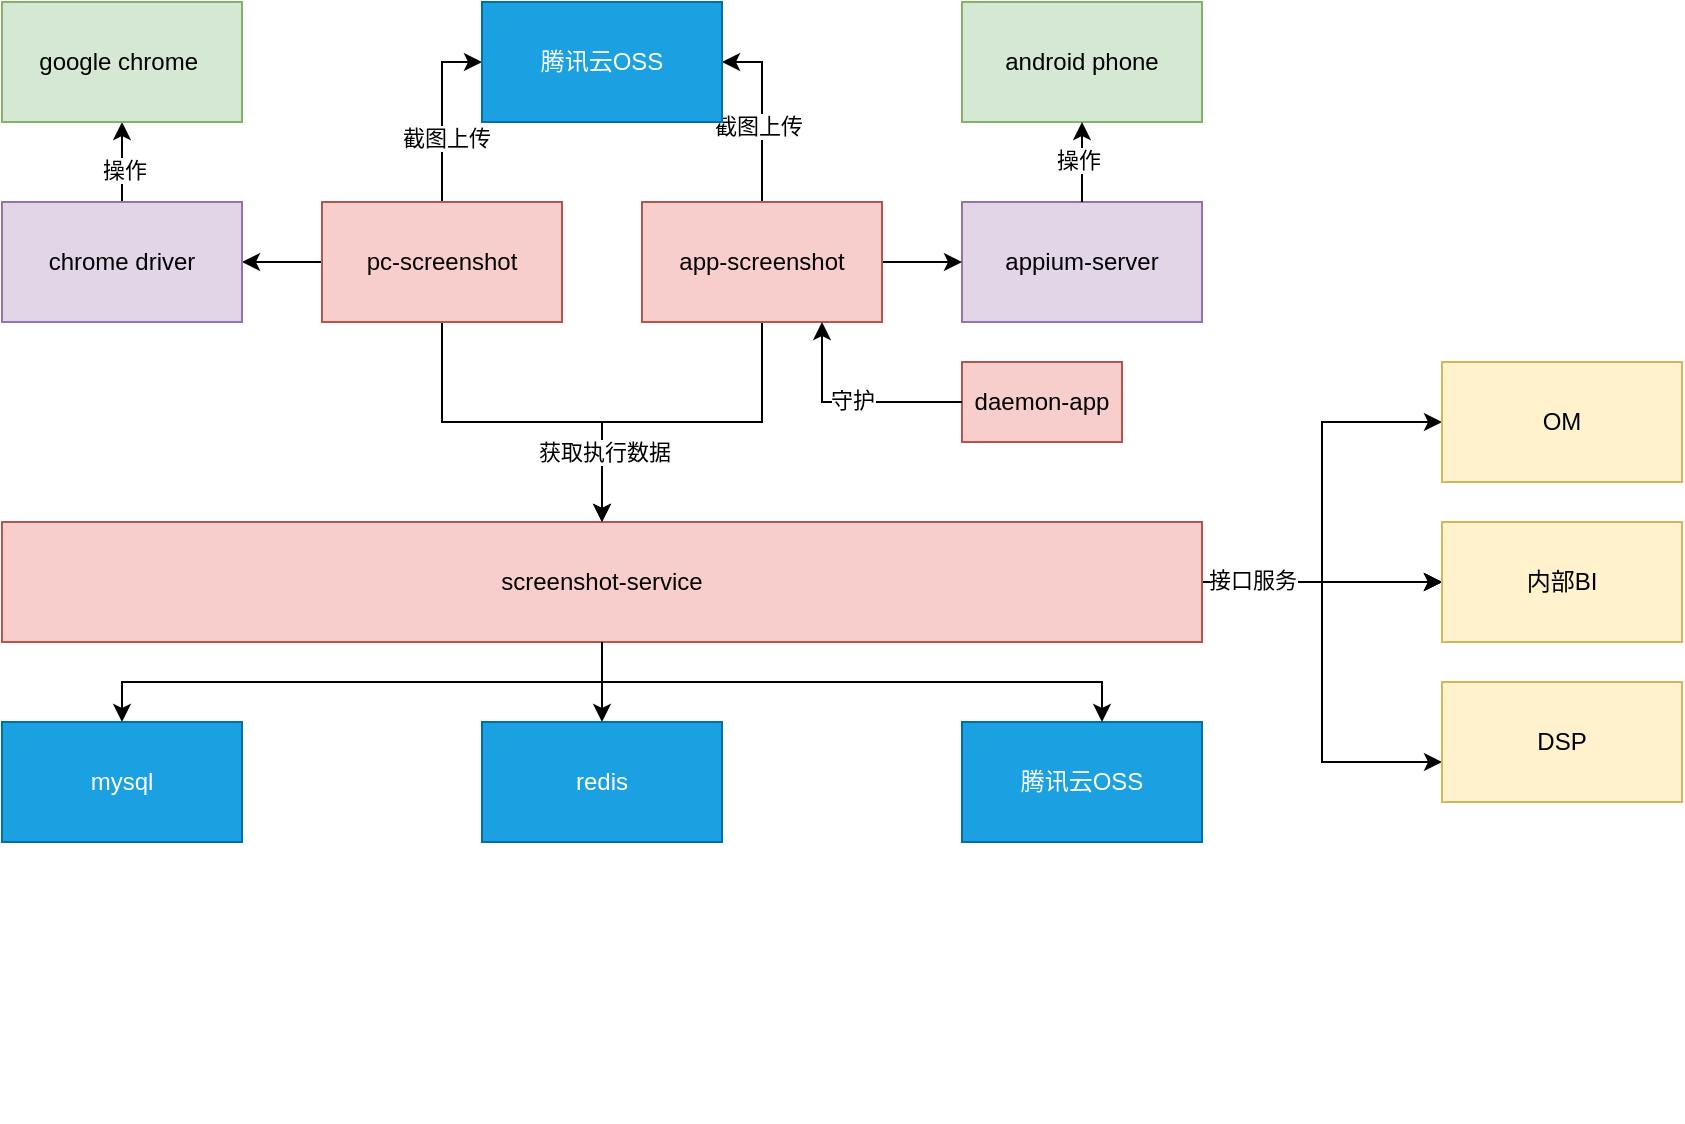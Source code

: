 <mxfile version="24.6.3" type="github">
  <diagram id="kgpKYQtTHZ0yAKxKKP6v" name="Page-1">
    <mxGraphModel dx="954" dy="581" grid="1" gridSize="10" guides="1" tooltips="1" connect="1" arrows="1" fold="1" page="1" pageScale="1" pageWidth="850" pageHeight="1100" math="0" shadow="0">
      <root>
        <mxCell id="0" />
        <mxCell id="1" parent="0" />
        <mxCell id="_ohI5Us6N1ytRp0_CfyI-11" value="" style="group;" vertex="1" connectable="0" parent="1">
          <mxGeometry x="620" y="140" width="140" height="460" as="geometry" />
        </mxCell>
        <mxCell id="_ohI5Us6N1ytRp0_CfyI-13" value="appium-server" style="whiteSpace=wrap;html=1;flipH=0;flipV=1;fillColor=#e1d5e7;strokeColor=#9673a6;" vertex="1" parent="_ohI5Us6N1ytRp0_CfyI-11">
          <mxGeometry x="20" width="120" height="60" as="geometry" />
        </mxCell>
        <mxCell id="_ohI5Us6N1ytRp0_CfyI-38" value="daemon-app" style="whiteSpace=wrap;html=1;fillColor=#f8cecc;strokeColor=#b85450;" vertex="1" parent="_ohI5Us6N1ytRp0_CfyI-11">
          <mxGeometry x="20" y="80" width="80" height="40" as="geometry" />
        </mxCell>
        <mxCell id="_ohI5Us6N1ytRp0_CfyI-59" value="腾讯云OSS" style="whiteSpace=wrap;html=1;fillColor=#1ba1e2;fontColor=#ffffff;strokeColor=#006EAF;" vertex="1" parent="_ohI5Us6N1ytRp0_CfyI-11">
          <mxGeometry x="20" y="260" width="120" height="60" as="geometry" />
        </mxCell>
        <mxCell id="_ohI5Us6N1ytRp0_CfyI-19" style="edgeStyle=orthogonalEdgeStyle;rounded=0;orthogonalLoop=1;jettySize=auto;html=1;" edge="1" parent="1" source="_ohI5Us6N1ytRp0_CfyI-10" target="_ohI5Us6N1ytRp0_CfyI-3">
          <mxGeometry relative="1" as="geometry" />
        </mxCell>
        <mxCell id="_ohI5Us6N1ytRp0_CfyI-21" value="" style="edgeStyle=orthogonalEdgeStyle;rounded=0;orthogonalLoop=1;jettySize=auto;html=1;" edge="1" parent="1" source="_ohI5Us6N1ytRp0_CfyI-10" target="_ohI5Us6N1ytRp0_CfyI-20">
          <mxGeometry relative="1" as="geometry" />
        </mxCell>
        <mxCell id="_ohI5Us6N1ytRp0_CfyI-30" style="edgeStyle=orthogonalEdgeStyle;rounded=0;orthogonalLoop=1;jettySize=auto;html=1;entryX=0;entryY=0.5;entryDx=0;entryDy=0;" edge="1" parent="1" source="_ohI5Us6N1ytRp0_CfyI-10" target="_ohI5Us6N1ytRp0_CfyI-28">
          <mxGeometry relative="1" as="geometry" />
        </mxCell>
        <mxCell id="_ohI5Us6N1ytRp0_CfyI-32" value="截图上传" style="edgeLabel;html=1;align=center;verticalAlign=middle;resizable=0;points=[];" vertex="1" connectable="0" parent="_ohI5Us6N1ytRp0_CfyI-30">
          <mxGeometry x="-0.289" y="-2" relative="1" as="geometry">
            <mxPoint as="offset" />
          </mxGeometry>
        </mxCell>
        <mxCell id="_ohI5Us6N1ytRp0_CfyI-10" value="pc-screenshot" style="whiteSpace=wrap;html=1;flipH=0;flipV=1;fillColor=#f8cecc;strokeColor=#b85450;" vertex="1" parent="1">
          <mxGeometry x="320" y="140" width="120" height="60" as="geometry" />
        </mxCell>
        <mxCell id="_ohI5Us6N1ytRp0_CfyI-47" value="" style="edgeStyle=orthogonalEdgeStyle;rounded=0;orthogonalLoop=1;jettySize=auto;html=1;horizontal=0;curved=0;entryX=0;entryY=0.5;entryDx=0;entryDy=0;" edge="1" parent="1" source="_ohI5Us6N1ytRp0_CfyI-3" target="_ohI5Us6N1ytRp0_CfyI-46">
          <mxGeometry relative="1" as="geometry" />
        </mxCell>
        <mxCell id="_ohI5Us6N1ytRp0_CfyI-50" style="edgeStyle=orthogonalEdgeStyle;rounded=0;orthogonalLoop=1;jettySize=auto;html=1;" edge="1" parent="1" source="_ohI5Us6N1ytRp0_CfyI-3" target="_ohI5Us6N1ytRp0_CfyI-49">
          <mxGeometry relative="1" as="geometry" />
        </mxCell>
        <mxCell id="_ohI5Us6N1ytRp0_CfyI-52" value="" style="edgeStyle=orthogonalEdgeStyle;rounded=0;orthogonalLoop=1;jettySize=auto;html=1;" edge="1" parent="1" source="_ohI5Us6N1ytRp0_CfyI-3" target="_ohI5Us6N1ytRp0_CfyI-49">
          <mxGeometry relative="1" as="geometry" />
        </mxCell>
        <mxCell id="_ohI5Us6N1ytRp0_CfyI-54" value="" style="edgeStyle=orthogonalEdgeStyle;rounded=0;orthogonalLoop=1;jettySize=auto;html=1;" edge="1" parent="1" source="_ohI5Us6N1ytRp0_CfyI-3" target="_ohI5Us6N1ytRp0_CfyI-49">
          <mxGeometry relative="1" as="geometry" />
        </mxCell>
        <mxCell id="_ohI5Us6N1ytRp0_CfyI-56" value="" style="edgeStyle=orthogonalEdgeStyle;rounded=0;orthogonalLoop=1;jettySize=auto;html=1;" edge="1" parent="1" source="_ohI5Us6N1ytRp0_CfyI-3" target="_ohI5Us6N1ytRp0_CfyI-55">
          <mxGeometry relative="1" as="geometry">
            <Array as="points">
              <mxPoint x="820" y="330" />
              <mxPoint x="820" y="420" />
            </Array>
          </mxGeometry>
        </mxCell>
        <mxCell id="_ohI5Us6N1ytRp0_CfyI-61" value="接口服务" style="edgeLabel;html=1;align=center;verticalAlign=middle;resizable=0;points=[];" vertex="1" connectable="0" parent="_ohI5Us6N1ytRp0_CfyI-56">
          <mxGeometry x="-0.765" y="1" relative="1" as="geometry">
            <mxPoint as="offset" />
          </mxGeometry>
        </mxCell>
        <mxCell id="_ohI5Us6N1ytRp0_CfyI-58" style="edgeStyle=orthogonalEdgeStyle;rounded=0;orthogonalLoop=1;jettySize=auto;html=1;entryX=0.5;entryY=0;entryDx=0;entryDy=0;" edge="1" parent="1" source="_ohI5Us6N1ytRp0_CfyI-3" target="_ohI5Us6N1ytRp0_CfyI-34">
          <mxGeometry relative="1" as="geometry" />
        </mxCell>
        <mxCell id="_ohI5Us6N1ytRp0_CfyI-60" style="edgeStyle=orthogonalEdgeStyle;rounded=0;orthogonalLoop=1;jettySize=auto;html=1;entryX=0.5;entryY=0;entryDx=0;entryDy=0;" edge="1" parent="1" source="_ohI5Us6N1ytRp0_CfyI-3" target="_ohI5Us6N1ytRp0_CfyI-43">
          <mxGeometry relative="1" as="geometry" />
        </mxCell>
        <mxCell id="_ohI5Us6N1ytRp0_CfyI-3" value="screenshot-service" style="whiteSpace=wrap;html=1;fillColor=#f8cecc;strokeColor=#b85450;" vertex="1" parent="1">
          <mxGeometry x="160" y="300" width="600" height="60" as="geometry" />
        </mxCell>
        <mxCell id="_ohI5Us6N1ytRp0_CfyI-14" style="edgeStyle=orthogonalEdgeStyle;rounded=0;orthogonalLoop=1;jettySize=auto;html=1;entryX=0;entryY=0.5;entryDx=0;entryDy=0;" edge="1" parent="1" source="_ohI5Us6N1ytRp0_CfyI-7" target="_ohI5Us6N1ytRp0_CfyI-13">
          <mxGeometry relative="1" as="geometry" />
        </mxCell>
        <mxCell id="_ohI5Us6N1ytRp0_CfyI-17" style="edgeStyle=orthogonalEdgeStyle;rounded=0;orthogonalLoop=1;jettySize=auto;html=1;" edge="1" parent="1" source="_ohI5Us6N1ytRp0_CfyI-7" target="_ohI5Us6N1ytRp0_CfyI-3">
          <mxGeometry relative="1" as="geometry" />
        </mxCell>
        <mxCell id="_ohI5Us6N1ytRp0_CfyI-18" value="获取执行数据" style="edgeLabel;html=1;align=center;verticalAlign=middle;resizable=0;points=[];" vertex="1" connectable="0" parent="_ohI5Us6N1ytRp0_CfyI-17">
          <mxGeometry x="-0.267" y="-2" relative="1" as="geometry">
            <mxPoint x="-63" y="17" as="offset" />
          </mxGeometry>
        </mxCell>
        <mxCell id="_ohI5Us6N1ytRp0_CfyI-29" style="edgeStyle=orthogonalEdgeStyle;rounded=0;orthogonalLoop=1;jettySize=auto;html=1;entryX=1;entryY=0.5;entryDx=0;entryDy=0;" edge="1" parent="1" source="_ohI5Us6N1ytRp0_CfyI-7" target="_ohI5Us6N1ytRp0_CfyI-28">
          <mxGeometry relative="1" as="geometry" />
        </mxCell>
        <mxCell id="_ohI5Us6N1ytRp0_CfyI-33" value="截图上传" style="edgeLabel;html=1;align=center;verticalAlign=middle;resizable=0;points=[];" vertex="1" connectable="0" parent="_ohI5Us6N1ytRp0_CfyI-29">
          <mxGeometry x="-0.156" y="2" relative="1" as="geometry">
            <mxPoint as="offset" />
          </mxGeometry>
        </mxCell>
        <mxCell id="_ohI5Us6N1ytRp0_CfyI-7" value="app-screenshot" style="whiteSpace=wrap;html=1;flipH=0;flipV=1;fillColor=#f8cecc;strokeColor=#b85450;" vertex="1" parent="1">
          <mxGeometry x="480" y="140" width="120" height="60" as="geometry" />
        </mxCell>
        <mxCell id="_ohI5Us6N1ytRp0_CfyI-15" value="android phone" style="whiteSpace=wrap;html=1;flipH=0;flipV=1;fillColor=#d5e8d4;strokeColor=#82b366;" vertex="1" parent="1">
          <mxGeometry x="640" y="40" width="120" height="60" as="geometry" />
        </mxCell>
        <mxCell id="_ohI5Us6N1ytRp0_CfyI-16" value="" style="edgeStyle=orthogonalEdgeStyle;rounded=0;orthogonalLoop=1;jettySize=auto;html=1;" edge="1" parent="1" source="_ohI5Us6N1ytRp0_CfyI-13" target="_ohI5Us6N1ytRp0_CfyI-15">
          <mxGeometry relative="1" as="geometry" />
        </mxCell>
        <mxCell id="_ohI5Us6N1ytRp0_CfyI-25" value="操作" style="edgeLabel;html=1;align=center;verticalAlign=middle;resizable=0;points=[];" vertex="1" connectable="0" parent="_ohI5Us6N1ytRp0_CfyI-16">
          <mxGeometry x="0.05" y="2" relative="1" as="geometry">
            <mxPoint as="offset" />
          </mxGeometry>
        </mxCell>
        <mxCell id="_ohI5Us6N1ytRp0_CfyI-23" value="" style="edgeStyle=orthogonalEdgeStyle;rounded=0;orthogonalLoop=1;jettySize=auto;html=1;" edge="1" parent="1" source="_ohI5Us6N1ytRp0_CfyI-20" target="_ohI5Us6N1ytRp0_CfyI-22">
          <mxGeometry relative="1" as="geometry" />
        </mxCell>
        <mxCell id="_ohI5Us6N1ytRp0_CfyI-24" value="操作" style="edgeLabel;html=1;align=center;verticalAlign=middle;resizable=0;points=[];" vertex="1" connectable="0" parent="_ohI5Us6N1ytRp0_CfyI-23">
          <mxGeometry x="-0.2" y="-1" relative="1" as="geometry">
            <mxPoint as="offset" />
          </mxGeometry>
        </mxCell>
        <mxCell id="_ohI5Us6N1ytRp0_CfyI-20" value="chrome driver" style="whiteSpace=wrap;html=1;flipH=0;flipV=1;fillColor=#e1d5e7;strokeColor=#9673a6;" vertex="1" parent="1">
          <mxGeometry x="160" y="140" width="120" height="60" as="geometry" />
        </mxCell>
        <mxCell id="_ohI5Us6N1ytRp0_CfyI-22" value="google chrome&amp;nbsp;" style="whiteSpace=wrap;html=1;fillColor=#d5e8d4;strokeColor=#82b366;" vertex="1" parent="1">
          <mxGeometry x="160" y="40" width="120" height="60" as="geometry" />
        </mxCell>
        <mxCell id="_ohI5Us6N1ytRp0_CfyI-28" value="腾讯云OSS" style="whiteSpace=wrap;html=1;fillColor=#1ba1e2;fontColor=#ffffff;strokeColor=#006EAF;" vertex="1" parent="1">
          <mxGeometry x="400" y="40" width="120" height="60" as="geometry" />
        </mxCell>
        <mxCell id="_ohI5Us6N1ytRp0_CfyI-34" value="mysql" style="whiteSpace=wrap;html=1;fillColor=#1ba1e2;fontColor=#ffffff;strokeColor=#006EAF;" vertex="1" parent="1">
          <mxGeometry x="160" y="400" width="120" height="60" as="geometry" />
        </mxCell>
        <mxCell id="_ohI5Us6N1ytRp0_CfyI-40" style="edgeStyle=orthogonalEdgeStyle;rounded=0;orthogonalLoop=1;jettySize=auto;html=1;exitX=0;exitY=0.5;exitDx=0;exitDy=0;entryX=0.75;entryY=1;entryDx=0;entryDy=0;" edge="1" parent="1" source="_ohI5Us6N1ytRp0_CfyI-38" target="_ohI5Us6N1ytRp0_CfyI-7">
          <mxGeometry relative="1" as="geometry">
            <Array as="points">
              <mxPoint x="570" y="240" />
            </Array>
          </mxGeometry>
        </mxCell>
        <mxCell id="_ohI5Us6N1ytRp0_CfyI-42" value="守护" style="edgeLabel;html=1;align=center;verticalAlign=middle;resizable=0;points=[];" vertex="1" connectable="0" parent="_ohI5Us6N1ytRp0_CfyI-40">
          <mxGeometry y="-1" relative="1" as="geometry">
            <mxPoint as="offset" />
          </mxGeometry>
        </mxCell>
        <mxCell id="_ohI5Us6N1ytRp0_CfyI-43" value="redis" style="whiteSpace=wrap;html=1;fillColor=#1ba1e2;fontColor=#ffffff;strokeColor=#006EAF;" vertex="1" parent="1">
          <mxGeometry x="400" y="400" width="120" height="60" as="geometry" />
        </mxCell>
        <mxCell id="_ohI5Us6N1ytRp0_CfyI-44" style="edgeStyle=orthogonalEdgeStyle;rounded=0;orthogonalLoop=1;jettySize=auto;html=1;" edge="1" parent="1" source="_ohI5Us6N1ytRp0_CfyI-3">
          <mxGeometry relative="1" as="geometry">
            <mxPoint x="710" y="400" as="targetPoint" />
            <Array as="points">
              <mxPoint x="460" y="380" />
              <mxPoint x="710" y="380" />
            </Array>
          </mxGeometry>
        </mxCell>
        <mxCell id="_ohI5Us6N1ytRp0_CfyI-46" value="OM" style="whiteSpace=wrap;html=1;fillColor=#fff2cc;strokeColor=#d6b656;" vertex="1" parent="1">
          <mxGeometry x="880" y="220" width="120" height="60" as="geometry" />
        </mxCell>
        <mxCell id="_ohI5Us6N1ytRp0_CfyI-49" value="内部BI" style="whiteSpace=wrap;html=1;fillColor=#fff2cc;strokeColor=#d6b656;" vertex="1" parent="1">
          <mxGeometry x="880" y="300" width="120" height="60" as="geometry" />
        </mxCell>
        <mxCell id="_ohI5Us6N1ytRp0_CfyI-55" value="DSP" style="whiteSpace=wrap;html=1;fillColor=#fff2cc;strokeColor=#d6b656;" vertex="1" parent="1">
          <mxGeometry x="880" y="380" width="120" height="60" as="geometry" />
        </mxCell>
      </root>
    </mxGraphModel>
  </diagram>
</mxfile>
